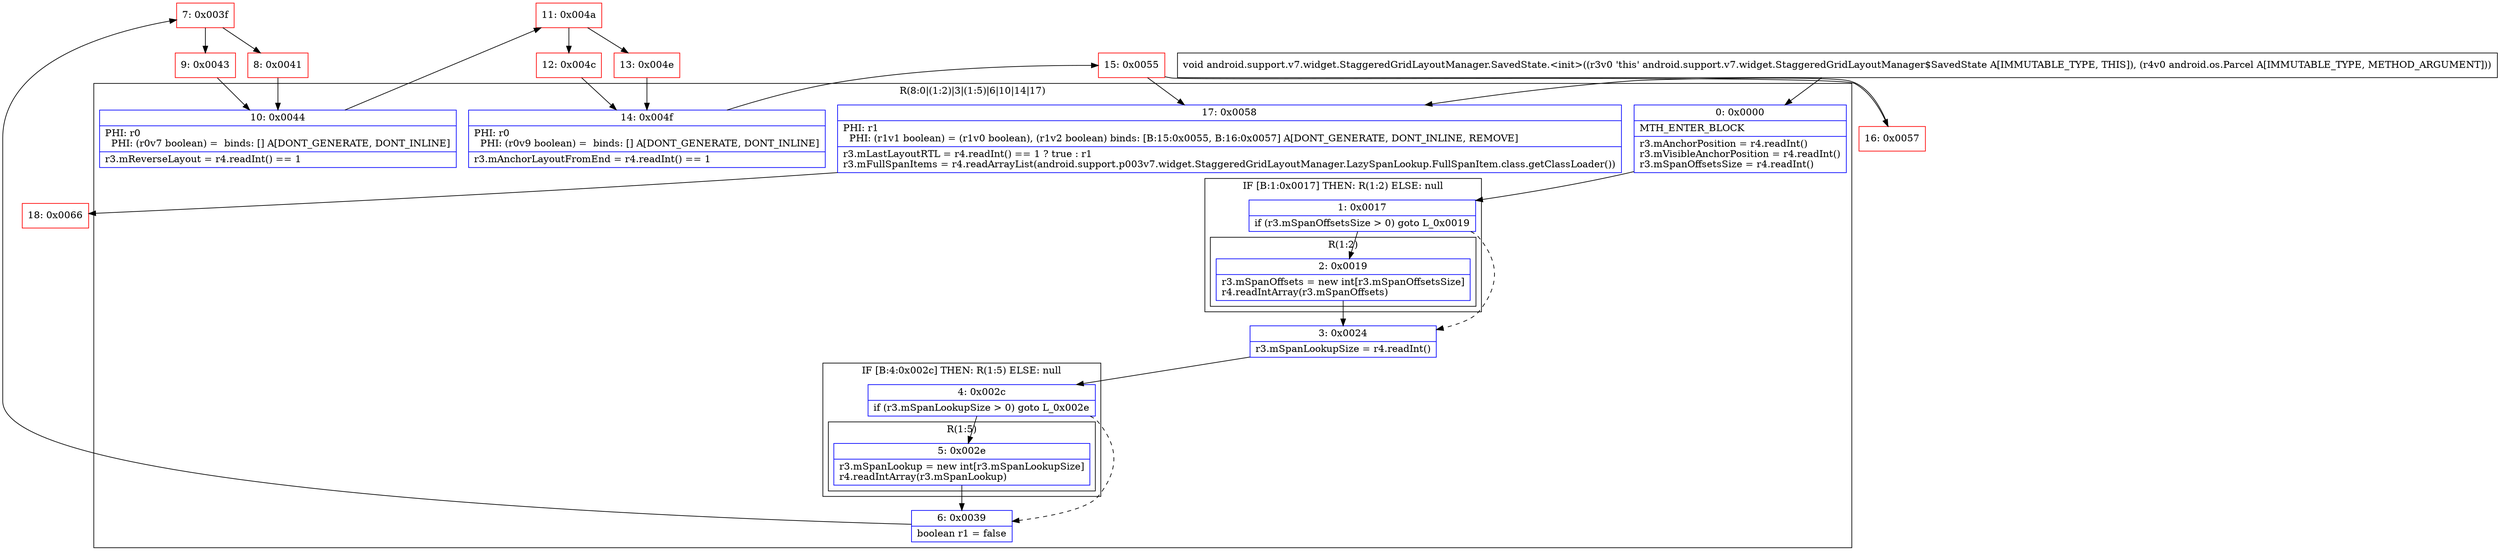 digraph "CFG forandroid.support.v7.widget.StaggeredGridLayoutManager.SavedState.\<init\>(Landroid\/os\/Parcel;)V" {
subgraph cluster_Region_1062002097 {
label = "R(8:0|(1:2)|3|(1:5)|6|10|14|17)";
node [shape=record,color=blue];
Node_0 [shape=record,label="{0\:\ 0x0000|MTH_ENTER_BLOCK\l|r3.mAnchorPosition = r4.readInt()\lr3.mVisibleAnchorPosition = r4.readInt()\lr3.mSpanOffsetsSize = r4.readInt()\l}"];
subgraph cluster_IfRegion_1196400027 {
label = "IF [B:1:0x0017] THEN: R(1:2) ELSE: null";
node [shape=record,color=blue];
Node_1 [shape=record,label="{1\:\ 0x0017|if (r3.mSpanOffsetsSize \> 0) goto L_0x0019\l}"];
subgraph cluster_Region_567323635 {
label = "R(1:2)";
node [shape=record,color=blue];
Node_2 [shape=record,label="{2\:\ 0x0019|r3.mSpanOffsets = new int[r3.mSpanOffsetsSize]\lr4.readIntArray(r3.mSpanOffsets)\l}"];
}
}
Node_3 [shape=record,label="{3\:\ 0x0024|r3.mSpanLookupSize = r4.readInt()\l}"];
subgraph cluster_IfRegion_1946500178 {
label = "IF [B:4:0x002c] THEN: R(1:5) ELSE: null";
node [shape=record,color=blue];
Node_4 [shape=record,label="{4\:\ 0x002c|if (r3.mSpanLookupSize \> 0) goto L_0x002e\l}"];
subgraph cluster_Region_1797594021 {
label = "R(1:5)";
node [shape=record,color=blue];
Node_5 [shape=record,label="{5\:\ 0x002e|r3.mSpanLookup = new int[r3.mSpanLookupSize]\lr4.readIntArray(r3.mSpanLookup)\l}"];
}
}
Node_6 [shape=record,label="{6\:\ 0x0039|boolean r1 = false\l}"];
Node_10 [shape=record,label="{10\:\ 0x0044|PHI: r0 \l  PHI: (r0v7 boolean) =  binds: [] A[DONT_GENERATE, DONT_INLINE]\l|r3.mReverseLayout = r4.readInt() == 1\l}"];
Node_14 [shape=record,label="{14\:\ 0x004f|PHI: r0 \l  PHI: (r0v9 boolean) =  binds: [] A[DONT_GENERATE, DONT_INLINE]\l|r3.mAnchorLayoutFromEnd = r4.readInt() == 1\l}"];
Node_17 [shape=record,label="{17\:\ 0x0058|PHI: r1 \l  PHI: (r1v1 boolean) = (r1v0 boolean), (r1v2 boolean) binds: [B:15:0x0055, B:16:0x0057] A[DONT_GENERATE, DONT_INLINE, REMOVE]\l|r3.mLastLayoutRTL = r4.readInt() == 1 ? true : r1\lr3.mFullSpanItems = r4.readArrayList(android.support.p003v7.widget.StaggeredGridLayoutManager.LazySpanLookup.FullSpanItem.class.getClassLoader())\l}"];
}
Node_7 [shape=record,color=red,label="{7\:\ 0x003f}"];
Node_8 [shape=record,color=red,label="{8\:\ 0x0041}"];
Node_9 [shape=record,color=red,label="{9\:\ 0x0043}"];
Node_11 [shape=record,color=red,label="{11\:\ 0x004a}"];
Node_12 [shape=record,color=red,label="{12\:\ 0x004c}"];
Node_13 [shape=record,color=red,label="{13\:\ 0x004e}"];
Node_15 [shape=record,color=red,label="{15\:\ 0x0055}"];
Node_16 [shape=record,color=red,label="{16\:\ 0x0057}"];
Node_18 [shape=record,color=red,label="{18\:\ 0x0066}"];
MethodNode[shape=record,label="{void android.support.v7.widget.StaggeredGridLayoutManager.SavedState.\<init\>((r3v0 'this' android.support.v7.widget.StaggeredGridLayoutManager$SavedState A[IMMUTABLE_TYPE, THIS]), (r4v0 android.os.Parcel A[IMMUTABLE_TYPE, METHOD_ARGUMENT])) }"];
MethodNode -> Node_0;
Node_0 -> Node_1;
Node_1 -> Node_2;
Node_1 -> Node_3[style=dashed];
Node_2 -> Node_3;
Node_3 -> Node_4;
Node_4 -> Node_5;
Node_4 -> Node_6[style=dashed];
Node_5 -> Node_6;
Node_6 -> Node_7;
Node_10 -> Node_11;
Node_14 -> Node_15;
Node_17 -> Node_18;
Node_7 -> Node_8;
Node_7 -> Node_9;
Node_8 -> Node_10;
Node_9 -> Node_10;
Node_11 -> Node_12;
Node_11 -> Node_13;
Node_12 -> Node_14;
Node_13 -> Node_14;
Node_15 -> Node_16;
Node_15 -> Node_17;
Node_16 -> Node_17;
}

